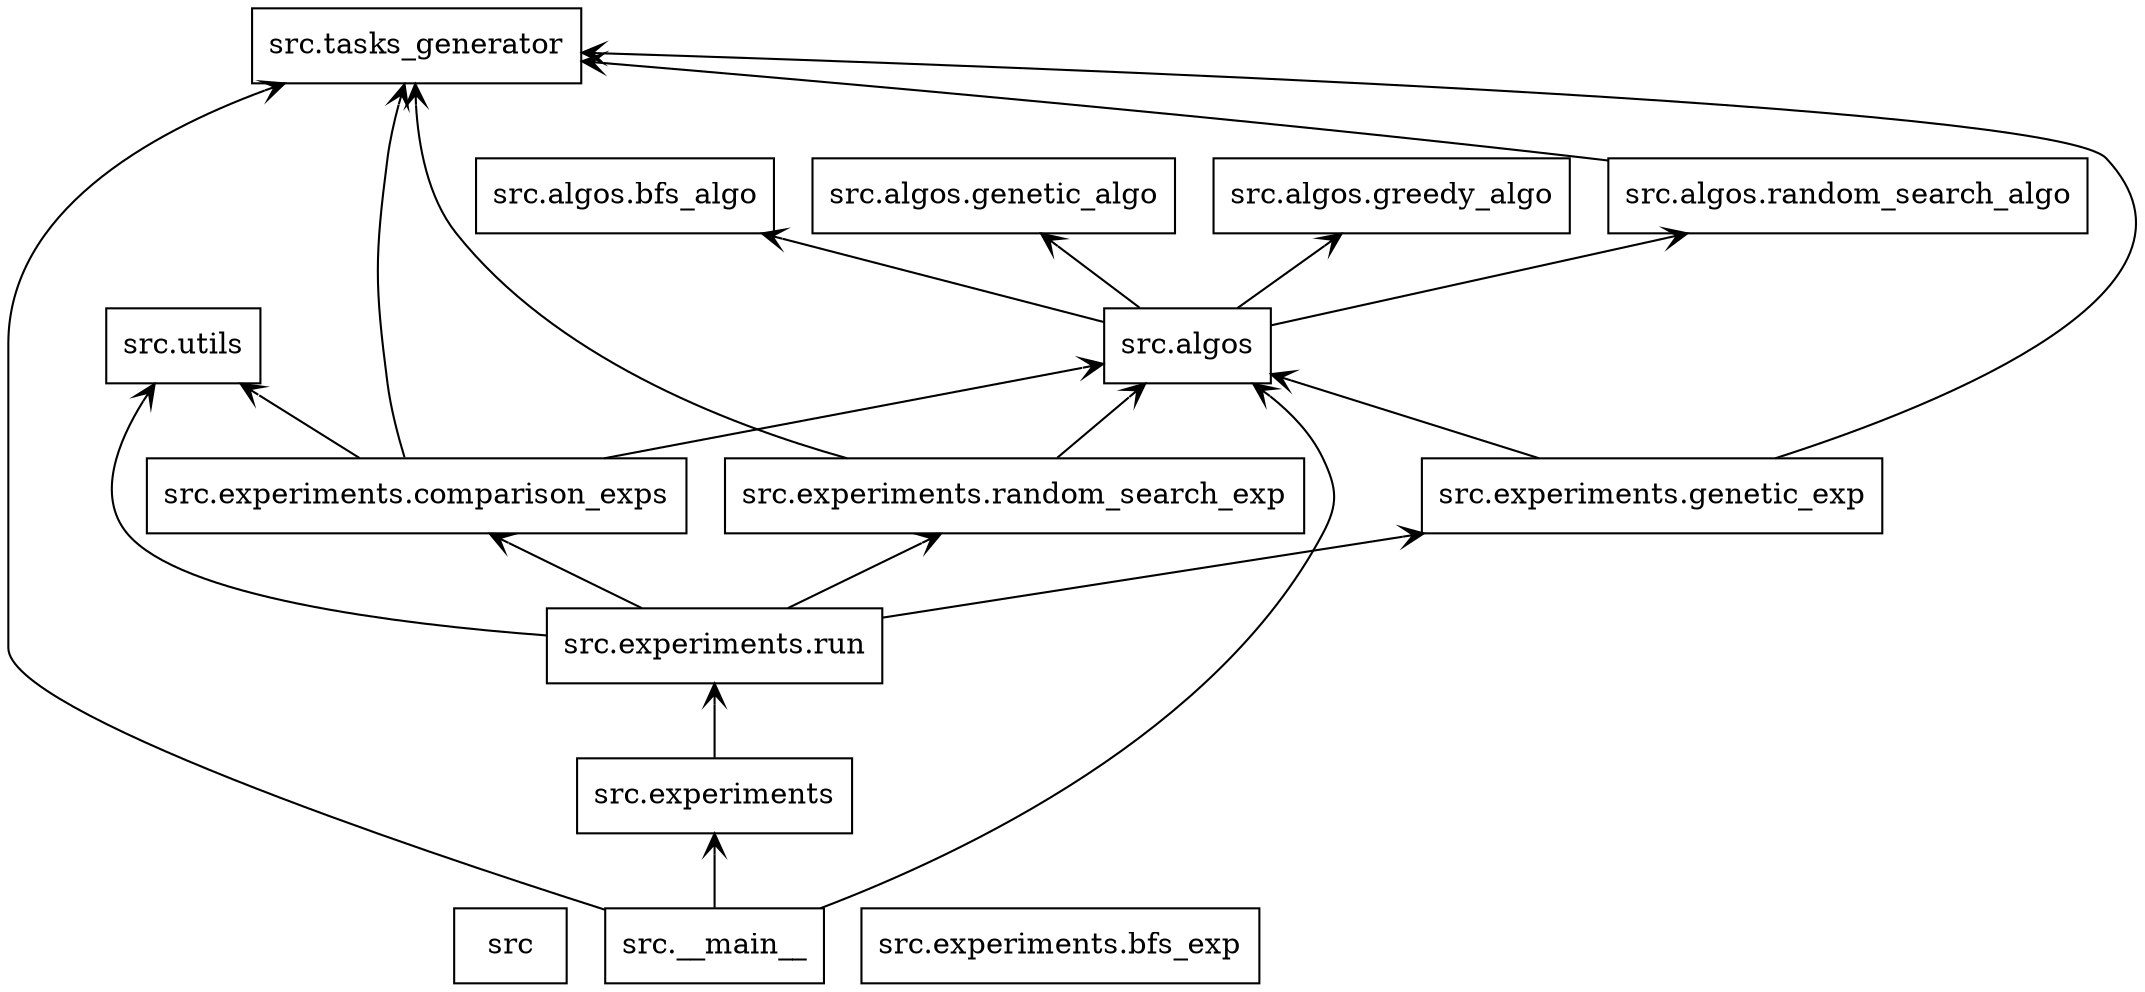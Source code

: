 digraph "packages" {
rankdir=BT
charset="utf-8"
"src" [color="black", label=<src>, shape="box", style="solid"];
"src.__main__" [color="black", label=<src.__main__>, shape="box", style="solid"];
"src.algos" [color="black", label=<src.algos>, shape="box", style="solid"];
"src.algos.bfs_algo" [color="black", label=<src.algos.bfs_algo>, shape="box", style="solid"];
"src.algos.genetic_algo" [color="black", label=<src.algos.genetic_algo>, shape="box", style="solid"];
"src.algos.greedy_algo" [color="black", label=<src.algos.greedy_algo>, shape="box", style="solid"];
"src.algos.random_search_algo" [color="black", label=<src.algos.random_search_algo>, shape="box", style="solid"];
"src.experiments" [color="black", label=<src.experiments>, shape="box", style="solid"];
"src.experiments.bfs_exp" [color="black", label=<src.experiments.bfs_exp>, shape="box", style="solid"];
"src.experiments.comparison_exps" [color="black", label=<src.experiments.comparison_exps>, shape="box", style="solid"];
"src.experiments.genetic_exp" [color="black", label=<src.experiments.genetic_exp>, shape="box", style="solid"];
"src.experiments.random_search_exp" [color="black", label=<src.experiments.random_search_exp>, shape="box", style="solid"];
"src.experiments.run" [color="black", label=<src.experiments.run>, shape="box", style="solid"];
"src.tasks_generator" [color="black", label=<src.tasks_generator>, shape="box", style="solid"];
"src.utils" [color="black", label=<src.utils>, shape="box", style="solid"];
"src.__main__" -> "src.algos" [arrowhead="open", arrowtail="none"];
"src.__main__" -> "src.experiments" [arrowhead="open", arrowtail="none"];
"src.__main__" -> "src.tasks_generator" [arrowhead="open", arrowtail="none"];
"src.algos" -> "src.algos.bfs_algo" [arrowhead="open", arrowtail="none"];
"src.algos" -> "src.algos.genetic_algo" [arrowhead="open", arrowtail="none"];
"src.algos" -> "src.algos.greedy_algo" [arrowhead="open", arrowtail="none"];
"src.algos" -> "src.algos.random_search_algo" [arrowhead="open", arrowtail="none"];
"src.algos.random_search_algo" -> "src.tasks_generator" [arrowhead="open", arrowtail="none"];
"src.experiments" -> "src.experiments.run" [arrowhead="open", arrowtail="none"];
"src.experiments.comparison_exps" -> "src.algos" [arrowhead="open", arrowtail="none"];
"src.experiments.comparison_exps" -> "src.tasks_generator" [arrowhead="open", arrowtail="none"];
"src.experiments.comparison_exps" -> "src.utils" [arrowhead="open", arrowtail="none"];
"src.experiments.genetic_exp" -> "src.algos" [arrowhead="open", arrowtail="none"];
"src.experiments.genetic_exp" -> "src.tasks_generator" [arrowhead="open", arrowtail="none"];
"src.experiments.random_search_exp" -> "src.algos" [arrowhead="open", arrowtail="none"];
"src.experiments.random_search_exp" -> "src.tasks_generator" [arrowhead="open", arrowtail="none"];
"src.experiments.run" -> "src.experiments.comparison_exps" [arrowhead="open", arrowtail="none"];
"src.experiments.run" -> "src.experiments.genetic_exp" [arrowhead="open", arrowtail="none"];
"src.experiments.run" -> "src.experiments.random_search_exp" [arrowhead="open", arrowtail="none"];
"src.experiments.run" -> "src.utils" [arrowhead="open", arrowtail="none"];
}
